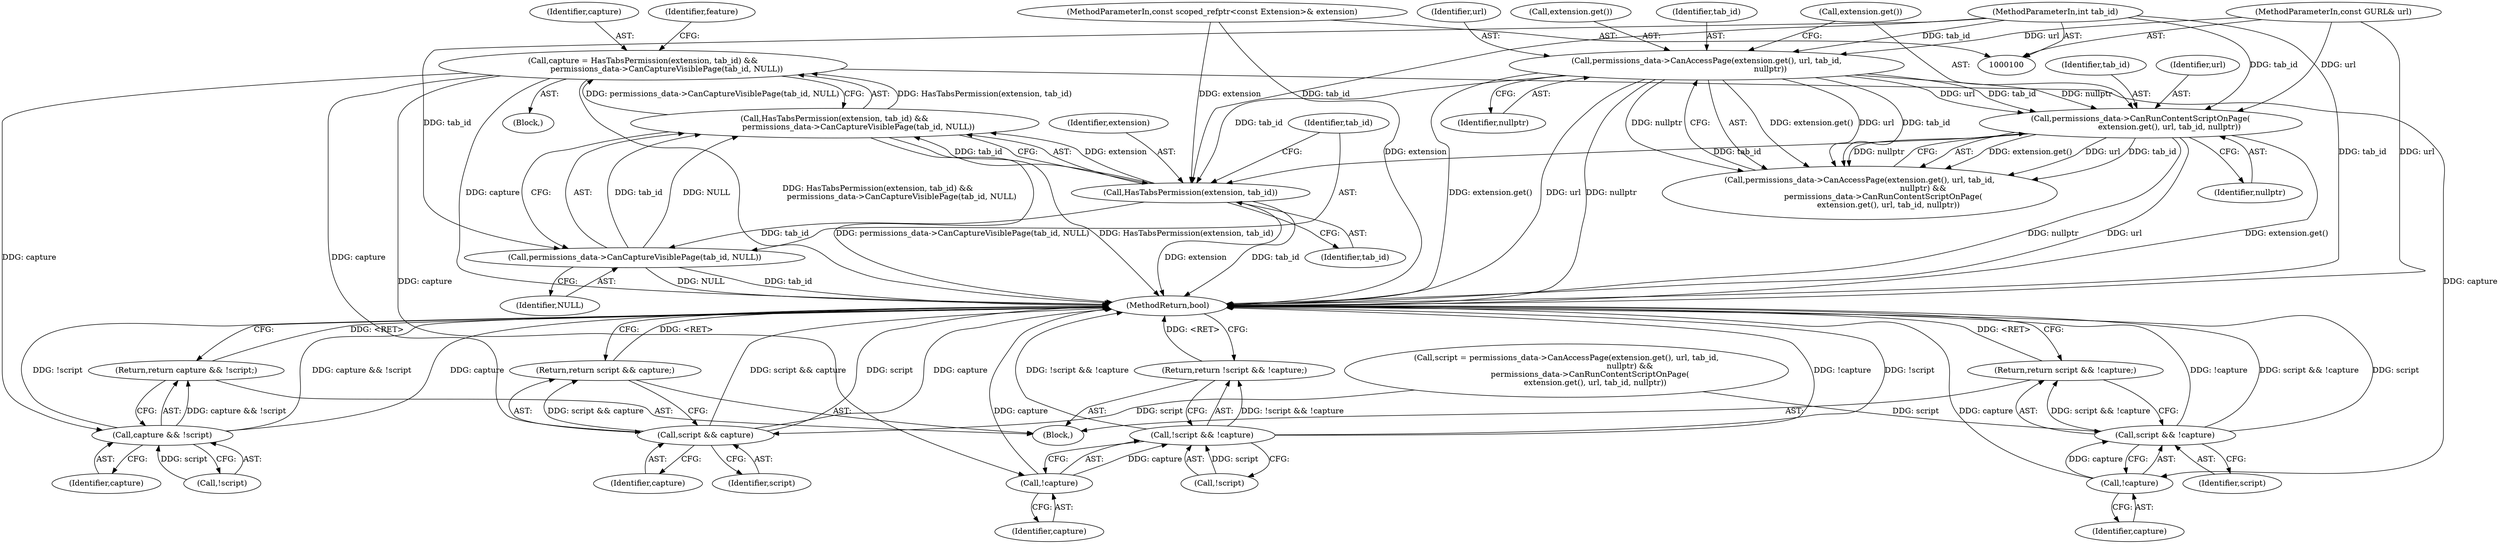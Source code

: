 digraph "1_Chrome_0aca6bc05a263ea9eafee515fc6ba14da94c1964@del" {
"1000125" [label="(Call,capture = HasTabsPermission(extension, tab_id) &&\n                   permissions_data->CanCaptureVisiblePage(tab_id, NULL))"];
"1000127" [label="(Call,HasTabsPermission(extension, tab_id) &&\n                   permissions_data->CanCaptureVisiblePage(tab_id, NULL))"];
"1000128" [label="(Call,HasTabsPermission(extension, tab_id))"];
"1000101" [label="(MethodParameterIn,const scoped_refptr<const Extension>& extension)"];
"1000114" [label="(Call,permissions_data->CanAccessPage(extension.get(), url, tab_id,\n                                                   nullptr))"];
"1000102" [label="(MethodParameterIn,const GURL& url)"];
"1000104" [label="(MethodParameterIn,int tab_id)"];
"1000119" [label="(Call,permissions_data->CanRunContentScriptOnPage(\n                       extension.get(), url, tab_id, nullptr))"];
"1000131" [label="(Call,permissions_data->CanCaptureVisiblePage(tab_id, NULL))"];
"1000141" [label="(Call,!capture)"];
"1000139" [label="(Call,script && !capture)"];
"1000138" [label="(Return,return script && !capture;)"];
"1000145" [label="(Call,capture && !script)"];
"1000144" [label="(Return,return capture && !script;)"];
"1000151" [label="(Call,script && capture)"];
"1000150" [label="(Return,return script && capture;)"];
"1000159" [label="(Call,!capture)"];
"1000156" [label="(Call,!script && !capture)"];
"1000155" [label="(Return,return !script && !capture;)"];
"1000105" [label="(Block,)"];
"1000153" [label="(Identifier,capture)"];
"1000127" [label="(Call,HasTabsPermission(extension, tab_id) &&\n                   permissions_data->CanCaptureVisiblePage(tab_id, NULL))"];
"1000126" [label="(Identifier,capture)"];
"1000104" [label="(MethodParameterIn,int tab_id)"];
"1000145" [label="(Call,capture && !script)"];
"1000113" [label="(Call,permissions_data->CanAccessPage(extension.get(), url, tab_id,\n                                                   nullptr) &&\n                   permissions_data->CanRunContentScriptOnPage(\n                       extension.get(), url, tab_id, nullptr))"];
"1000139" [label="(Call,script && !capture)"];
"1000159" [label="(Call,!capture)"];
"1000129" [label="(Identifier,extension)"];
"1000125" [label="(Call,capture = HasTabsPermission(extension, tab_id) &&\n                   permissions_data->CanCaptureVisiblePage(tab_id, NULL))"];
"1000111" [label="(Call,script = permissions_data->CanAccessPage(extension.get(), url, tab_id,\n                                                   nullptr) &&\n                   permissions_data->CanRunContentScriptOnPage(\n                       extension.get(), url, tab_id, nullptr))"];
"1000136" [label="(Block,)"];
"1000150" [label="(Return,return script && capture;)"];
"1000156" [label="(Call,!script && !capture)"];
"1000135" [label="(Identifier,feature)"];
"1000157" [label="(Call,!script)"];
"1000133" [label="(Identifier,NULL)"];
"1000116" [label="(Identifier,url)"];
"1000115" [label="(Call,extension.get())"];
"1000142" [label="(Identifier,capture)"];
"1000117" [label="(Identifier,tab_id)"];
"1000132" [label="(Identifier,tab_id)"];
"1000160" [label="(Identifier,capture)"];
"1000140" [label="(Identifier,script)"];
"1000119" [label="(Call,permissions_data->CanRunContentScriptOnPage(\n                       extension.get(), url, tab_id, nullptr))"];
"1000122" [label="(Identifier,tab_id)"];
"1000138" [label="(Return,return script && !capture;)"];
"1000121" [label="(Identifier,url)"];
"1000141" [label="(Call,!capture)"];
"1000146" [label="(Identifier,capture)"];
"1000101" [label="(MethodParameterIn,const scoped_refptr<const Extension>& extension)"];
"1000131" [label="(Call,permissions_data->CanCaptureVisiblePage(tab_id, NULL))"];
"1000120" [label="(Call,extension.get())"];
"1000102" [label="(MethodParameterIn,const GURL& url)"];
"1000118" [label="(Identifier,nullptr)"];
"1000147" [label="(Call,!script)"];
"1000114" [label="(Call,permissions_data->CanAccessPage(extension.get(), url, tab_id,\n                                                   nullptr))"];
"1000152" [label="(Identifier,script)"];
"1000123" [label="(Identifier,nullptr)"];
"1000128" [label="(Call,HasTabsPermission(extension, tab_id))"];
"1000164" [label="(MethodReturn,bool)"];
"1000155" [label="(Return,return !script && !capture;)"];
"1000130" [label="(Identifier,tab_id)"];
"1000144" [label="(Return,return capture && !script;)"];
"1000151" [label="(Call,script && capture)"];
"1000125" -> "1000105"  [label="AST: "];
"1000125" -> "1000127"  [label="CFG: "];
"1000126" -> "1000125"  [label="AST: "];
"1000127" -> "1000125"  [label="AST: "];
"1000135" -> "1000125"  [label="CFG: "];
"1000125" -> "1000164"  [label="DDG: capture"];
"1000125" -> "1000164"  [label="DDG: HasTabsPermission(extension, tab_id) &&\n                   permissions_data->CanCaptureVisiblePage(tab_id, NULL)"];
"1000127" -> "1000125"  [label="DDG: HasTabsPermission(extension, tab_id)"];
"1000127" -> "1000125"  [label="DDG: permissions_data->CanCaptureVisiblePage(tab_id, NULL)"];
"1000125" -> "1000141"  [label="DDG: capture"];
"1000125" -> "1000145"  [label="DDG: capture"];
"1000125" -> "1000151"  [label="DDG: capture"];
"1000125" -> "1000159"  [label="DDG: capture"];
"1000127" -> "1000128"  [label="CFG: "];
"1000127" -> "1000131"  [label="CFG: "];
"1000128" -> "1000127"  [label="AST: "];
"1000131" -> "1000127"  [label="AST: "];
"1000127" -> "1000164"  [label="DDG: permissions_data->CanCaptureVisiblePage(tab_id, NULL)"];
"1000127" -> "1000164"  [label="DDG: HasTabsPermission(extension, tab_id)"];
"1000128" -> "1000127"  [label="DDG: extension"];
"1000128" -> "1000127"  [label="DDG: tab_id"];
"1000131" -> "1000127"  [label="DDG: tab_id"];
"1000131" -> "1000127"  [label="DDG: NULL"];
"1000128" -> "1000130"  [label="CFG: "];
"1000129" -> "1000128"  [label="AST: "];
"1000130" -> "1000128"  [label="AST: "];
"1000132" -> "1000128"  [label="CFG: "];
"1000128" -> "1000164"  [label="DDG: tab_id"];
"1000128" -> "1000164"  [label="DDG: extension"];
"1000101" -> "1000128"  [label="DDG: extension"];
"1000114" -> "1000128"  [label="DDG: tab_id"];
"1000119" -> "1000128"  [label="DDG: tab_id"];
"1000104" -> "1000128"  [label="DDG: tab_id"];
"1000128" -> "1000131"  [label="DDG: tab_id"];
"1000101" -> "1000100"  [label="AST: "];
"1000101" -> "1000164"  [label="DDG: extension"];
"1000114" -> "1000113"  [label="AST: "];
"1000114" -> "1000118"  [label="CFG: "];
"1000115" -> "1000114"  [label="AST: "];
"1000116" -> "1000114"  [label="AST: "];
"1000117" -> "1000114"  [label="AST: "];
"1000118" -> "1000114"  [label="AST: "];
"1000120" -> "1000114"  [label="CFG: "];
"1000113" -> "1000114"  [label="CFG: "];
"1000114" -> "1000164"  [label="DDG: nullptr"];
"1000114" -> "1000164"  [label="DDG: extension.get()"];
"1000114" -> "1000164"  [label="DDG: url"];
"1000114" -> "1000113"  [label="DDG: extension.get()"];
"1000114" -> "1000113"  [label="DDG: url"];
"1000114" -> "1000113"  [label="DDG: tab_id"];
"1000114" -> "1000113"  [label="DDG: nullptr"];
"1000102" -> "1000114"  [label="DDG: url"];
"1000104" -> "1000114"  [label="DDG: tab_id"];
"1000114" -> "1000119"  [label="DDG: url"];
"1000114" -> "1000119"  [label="DDG: tab_id"];
"1000114" -> "1000119"  [label="DDG: nullptr"];
"1000102" -> "1000100"  [label="AST: "];
"1000102" -> "1000164"  [label="DDG: url"];
"1000102" -> "1000119"  [label="DDG: url"];
"1000104" -> "1000100"  [label="AST: "];
"1000104" -> "1000164"  [label="DDG: tab_id"];
"1000104" -> "1000119"  [label="DDG: tab_id"];
"1000104" -> "1000131"  [label="DDG: tab_id"];
"1000119" -> "1000113"  [label="AST: "];
"1000119" -> "1000123"  [label="CFG: "];
"1000120" -> "1000119"  [label="AST: "];
"1000121" -> "1000119"  [label="AST: "];
"1000122" -> "1000119"  [label="AST: "];
"1000123" -> "1000119"  [label="AST: "];
"1000113" -> "1000119"  [label="CFG: "];
"1000119" -> "1000164"  [label="DDG: nullptr"];
"1000119" -> "1000164"  [label="DDG: url"];
"1000119" -> "1000164"  [label="DDG: extension.get()"];
"1000119" -> "1000113"  [label="DDG: extension.get()"];
"1000119" -> "1000113"  [label="DDG: url"];
"1000119" -> "1000113"  [label="DDG: tab_id"];
"1000119" -> "1000113"  [label="DDG: nullptr"];
"1000131" -> "1000133"  [label="CFG: "];
"1000132" -> "1000131"  [label="AST: "];
"1000133" -> "1000131"  [label="AST: "];
"1000131" -> "1000164"  [label="DDG: tab_id"];
"1000131" -> "1000164"  [label="DDG: NULL"];
"1000141" -> "1000139"  [label="AST: "];
"1000141" -> "1000142"  [label="CFG: "];
"1000142" -> "1000141"  [label="AST: "];
"1000139" -> "1000141"  [label="CFG: "];
"1000141" -> "1000164"  [label="DDG: capture"];
"1000141" -> "1000139"  [label="DDG: capture"];
"1000139" -> "1000138"  [label="AST: "];
"1000139" -> "1000140"  [label="CFG: "];
"1000140" -> "1000139"  [label="AST: "];
"1000138" -> "1000139"  [label="CFG: "];
"1000139" -> "1000164"  [label="DDG: !capture"];
"1000139" -> "1000164"  [label="DDG: script && !capture"];
"1000139" -> "1000164"  [label="DDG: script"];
"1000139" -> "1000138"  [label="DDG: script && !capture"];
"1000111" -> "1000139"  [label="DDG: script"];
"1000138" -> "1000136"  [label="AST: "];
"1000164" -> "1000138"  [label="CFG: "];
"1000138" -> "1000164"  [label="DDG: <RET>"];
"1000145" -> "1000144"  [label="AST: "];
"1000145" -> "1000146"  [label="CFG: "];
"1000145" -> "1000147"  [label="CFG: "];
"1000146" -> "1000145"  [label="AST: "];
"1000147" -> "1000145"  [label="AST: "];
"1000144" -> "1000145"  [label="CFG: "];
"1000145" -> "1000164"  [label="DDG: capture && !script"];
"1000145" -> "1000164"  [label="DDG: capture"];
"1000145" -> "1000164"  [label="DDG: !script"];
"1000145" -> "1000144"  [label="DDG: capture && !script"];
"1000147" -> "1000145"  [label="DDG: script"];
"1000144" -> "1000136"  [label="AST: "];
"1000164" -> "1000144"  [label="CFG: "];
"1000144" -> "1000164"  [label="DDG: <RET>"];
"1000151" -> "1000150"  [label="AST: "];
"1000151" -> "1000152"  [label="CFG: "];
"1000151" -> "1000153"  [label="CFG: "];
"1000152" -> "1000151"  [label="AST: "];
"1000153" -> "1000151"  [label="AST: "];
"1000150" -> "1000151"  [label="CFG: "];
"1000151" -> "1000164"  [label="DDG: script && capture"];
"1000151" -> "1000164"  [label="DDG: script"];
"1000151" -> "1000164"  [label="DDG: capture"];
"1000151" -> "1000150"  [label="DDG: script && capture"];
"1000111" -> "1000151"  [label="DDG: script"];
"1000150" -> "1000136"  [label="AST: "];
"1000164" -> "1000150"  [label="CFG: "];
"1000150" -> "1000164"  [label="DDG: <RET>"];
"1000159" -> "1000156"  [label="AST: "];
"1000159" -> "1000160"  [label="CFG: "];
"1000160" -> "1000159"  [label="AST: "];
"1000156" -> "1000159"  [label="CFG: "];
"1000159" -> "1000164"  [label="DDG: capture"];
"1000159" -> "1000156"  [label="DDG: capture"];
"1000156" -> "1000155"  [label="AST: "];
"1000156" -> "1000157"  [label="CFG: "];
"1000157" -> "1000156"  [label="AST: "];
"1000155" -> "1000156"  [label="CFG: "];
"1000156" -> "1000164"  [label="DDG: !capture"];
"1000156" -> "1000164"  [label="DDG: !script"];
"1000156" -> "1000164"  [label="DDG: !script && !capture"];
"1000156" -> "1000155"  [label="DDG: !script && !capture"];
"1000157" -> "1000156"  [label="DDG: script"];
"1000155" -> "1000136"  [label="AST: "];
"1000164" -> "1000155"  [label="CFG: "];
"1000155" -> "1000164"  [label="DDG: <RET>"];
}

